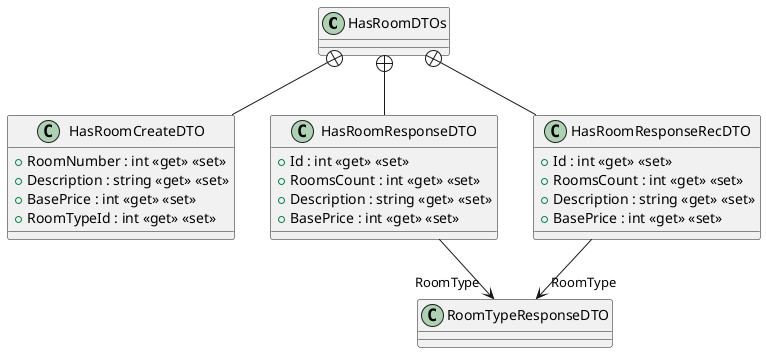 @startuml
class HasRoomDTOs {
}
class HasRoomCreateDTO {
    + RoomNumber : int <<get>> <<set>>
    + Description : string <<get>> <<set>>
    + BasePrice : int <<get>> <<set>>
    + RoomTypeId : int <<get>> <<set>>
}
class HasRoomResponseDTO {
    + Id : int <<get>> <<set>>
    + RoomsCount : int <<get>> <<set>>
    + Description : string <<get>> <<set>>
    + BasePrice : int <<get>> <<set>>
}
class HasRoomResponseRecDTO {
    + Id : int <<get>> <<set>>
    + RoomsCount : int <<get>> <<set>>
    + Description : string <<get>> <<set>>
    + BasePrice : int <<get>> <<set>>
}
HasRoomDTOs +-- HasRoomCreateDTO
HasRoomDTOs +-- HasRoomResponseDTO
HasRoomResponseDTO --> "RoomType" RoomTypeResponseDTO
HasRoomDTOs +-- HasRoomResponseRecDTO
HasRoomResponseRecDTO --> "RoomType" RoomTypeResponseDTO
@enduml
